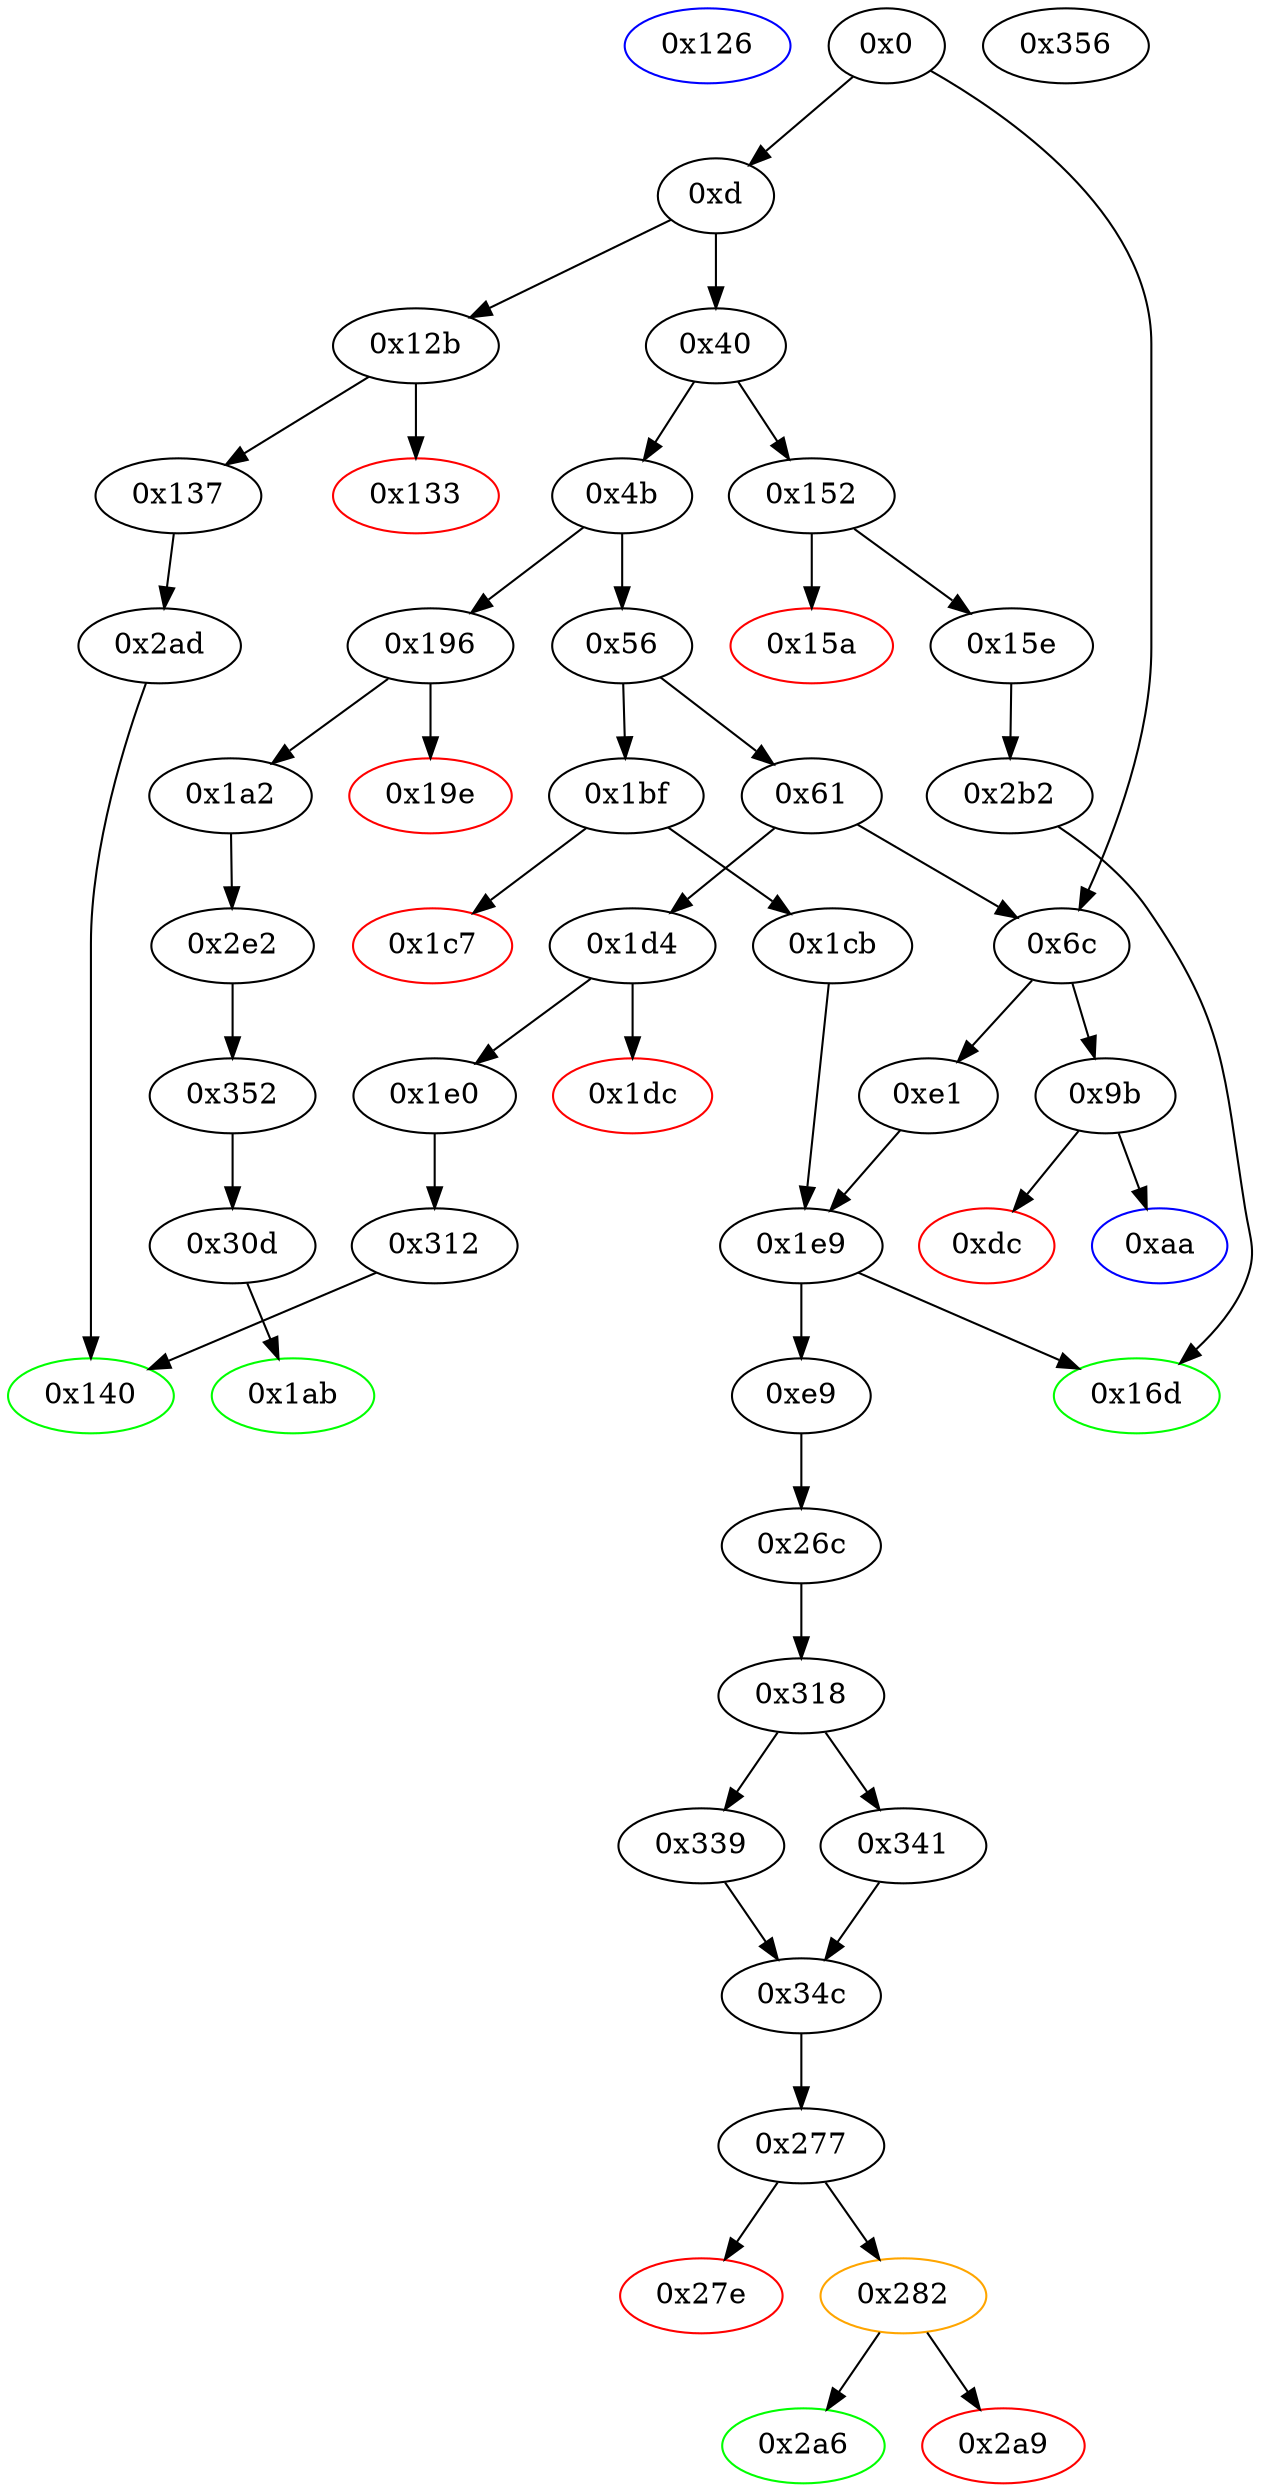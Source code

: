 strict digraph "" {
"0x126" [color=blue, fillcolor=white, id="0x126", style=filled, tooltip="Block 0x126\n[0x126:0x12a]\n---\nPredecessors: []\nSuccessors: []\n---\n0x126 JUMPDEST\n0x127 POP\n0x128 POP\n0x129 POP\n0x12a STOP\n---\n0x126: JUMPDEST \n0x12a: STOP \n---\nEntry stack: []\nStack pops: 3\nStack additions: []\nExit stack: []\n\nDef sites:\n"];
"0x61" [fillcolor=white, id="0x61", style=filled, tooltip="Block 0x61\n[0x61:0x6b]\n---\nPredecessors: [0x56]\nSuccessors: [0x6c, 0x1d4]\n---\n0x61 DUP1\n0x62 PUSH4 0x86070cfe\n0x67 EQ\n0x68 PUSH2 0x1d4\n0x6b JUMPI\n---\n0x62: V24 = 0x86070cfe\n0x67: V25 = EQ 0x86070cfe V11\n0x68: V26 = 0x1d4\n0x6b: JUMPI 0x1d4 V25\n---\nEntry stack: [V11]\nStack pops: 1\nStack additions: [S0]\nExit stack: [V11]\n\nDef sites:\nV11: {0xd.0x34}\n"];
"0x12b" [fillcolor=white, id="0x12b", style=filled, tooltip="Block 0x12b\n[0x12b:0x132]\n---\nPredecessors: [0xd]\nSuccessors: [0x133, 0x137]\n---\n0x12b JUMPDEST\n0x12c CALLVALUE\n0x12d DUP1\n0x12e ISZERO\n0x12f PUSH2 0x137\n0x132 JUMPI\n---\n0x12b: JUMPDEST \n0x12c: V72 = CALLVALUE\n0x12e: V73 = ISZERO V72\n0x12f: V74 = 0x137\n0x132: JUMPI 0x137 V73\n---\nEntry stack: [V11]\nStack pops: 0\nStack additions: [V72]\nExit stack: [V11, V72]\n\nDef sites:\nV11: {0xd.0x34}\n"];
"0x196" [fillcolor=white, id="0x196", style=filled, tooltip="Block 0x196\n[0x196:0x19d]\n---\nPredecessors: [0x4b]\nSuccessors: [0x19e, 0x1a2]\n---\n0x196 JUMPDEST\n0x197 CALLVALUE\n0x198 DUP1\n0x199 ISZERO\n0x19a PUSH2 0x1a2\n0x19d JUMPI\n---\n0x196: JUMPDEST \n0x197: V102 = CALLVALUE\n0x199: V103 = ISZERO V102\n0x19a: V104 = 0x1a2\n0x19d: JUMPI 0x1a2 V103\n---\nEntry stack: [V11]\nStack pops: 0\nStack additions: [V102]\nExit stack: [V11, V102]\n\nDef sites:\nV11: {0xd.0x34}\n"];
"0x318" [fillcolor=white, id="0x318", style=filled, tooltip="Block 0x318\n[0x318:0x338]\n---\nPredecessors: [0x26c]\nSuccessors: [0x339, 0x341]\n---\n0x318 JUMPDEST\n0x319 PUSH1 0x0\n0x31b DUP1\n0x31c PUSH20 0xffffffffffffffffffffffffffffffffffffffff\n0x331 DUP4\n0x332 AND\n0x333 ISZERO\n0x334 ISZERO\n0x335 PUSH2 0x341\n0x338 JUMPI\n---\n0x318: JUMPDEST \n0x319: V172 = 0x0\n0x31c: V173 = 0xffffffffffffffffffffffffffffffffffffffff\n0x332: V174 = AND V135 0xffffffffffffffffffffffffffffffffffffffff\n0x333: V175 = ISZERO V174\n0x334: V176 = ISZERO V175\n0x335: V177 = 0x341\n0x338: JUMPI 0x341 V176\n---\nEntry stack: [V11, 0x2710, 0x665fd576fbbe6f247aff98f5c94a561e3f71ec2d3c988d56f12d342396c50cea, V135, 0x126, V135, V66, 0x0, 0x277, V135]\nStack pops: 1\nStack additions: [S0, 0x0, 0x0]\nExit stack: [V11, 0x2710, 0x665fd576fbbe6f247aff98f5c94a561e3f71ec2d3c988d56f12d342396c50cea, V135, 0x126, V135, V66, 0x0, 0x277, V135, 0x0, 0x0]\n\nDef sites:\nV11: {0xd.0x34}\n0x2710: {0x6c.0x6d}\n0x665fd576fbbe6f247aff98f5c94a561e3f71ec2d3c988d56f12d342396c50cea: {0x6c.0x70}\nV135: {0x1e9.0x269}\n0x126: {0xe9.0xec}\nV135: {0x1e9.0x269}\nV66: {0xe9.0x103}\n0x0: {0x26c.0x26d}\n0x277: {0x26c.0x26f}\nV135: {0x1e9.0x269}\n"];
"0x1bf" [fillcolor=white, id="0x1bf", style=filled, tooltip="Block 0x1bf\n[0x1bf:0x1c6]\n---\nPredecessors: [0x56]\nSuccessors: [0x1c7, 0x1cb]\n---\n0x1bf JUMPDEST\n0x1c0 CALLVALUE\n0x1c1 DUP1\n0x1c2 ISZERO\n0x1c3 PUSH2 0x1cb\n0x1c6 JUMPI\n---\n0x1bf: JUMPDEST \n0x1c0: V116 = CALLVALUE\n0x1c2: V117 = ISZERO V116\n0x1c3: V118 = 0x1cb\n0x1c6: JUMPI 0x1cb V117\n---\nEntry stack: [V11]\nStack pops: 0\nStack additions: [V116]\nExit stack: [V11, V116]\n\nDef sites:\nV11: {0xd.0x34}\n"];
"0x15a" [color=red, fillcolor=white, id="0x15a", style=filled, tooltip="Block 0x15a\n[0x15a:0x15d]\n---\nPredecessors: [0x152]\nSuccessors: []\n---\n0x15a PUSH1 0x0\n0x15c DUP1\n0x15d REVERT\n---\n0x15a: V87 = 0x0\n0x15d: REVERT 0x0 0x0\n---\nEntry stack: [V11, V84]\nStack pops: 0\nStack additions: []\nExit stack: [V11, V84]\n\nDef sites:\nV11: {0xd.0x34}\nV84: {0x152.0x153}\n"];
"0x30d" [fillcolor=white, id="0x30d", style=filled, tooltip="Block 0x30d\n[0x30d:0x311]\n---\nPredecessors: [0x352]\nSuccessors: [0x1ab]\n---\n0x30d JUMPDEST\n0x30e SWAP1\n0x30f POP\n0x310 SWAP1\n0x311 JUMP\n---\n0x30d: JUMPDEST \n0x311: JUMP 0x1ab\n---\nEntry stack: [V11, 0x1ab, 0x0, V183]\nStack pops: 3\nStack additions: [S0]\nExit stack: [V11, V183]\n\nDef sites:\nV11: {0xd.0x34}\n0x1ab: {0x1a2.0x1a4}\n0x0: {0x2e2.0x2e3}\nV183: {0x352.0x353}\n"];
"0x312" [fillcolor=white, id="0x312", style=filled, tooltip="Block 0x312\n[0x312:0x317]\n---\nPredecessors: [0x1e0]\nSuccessors: [0x140]\n---\n0x312 JUMPDEST\n0x313 PUSH1 0x1\n0x315 SLOAD\n0x316 DUP2\n0x317 JUMP\n---\n0x312: JUMPDEST \n0x313: V170 = 0x1\n0x315: V171 = S[0x1]\n0x317: JUMP 0x140\n---\nEntry stack: [V11, 0x140]\nStack pops: 1\nStack additions: [S0, V171]\nExit stack: [V11, 0x140, V171]\n\nDef sites:\nV11: {0xd.0x34}\n0x140: {0x1e0.0x1e2}\n"];
"0x1d4" [fillcolor=white, id="0x1d4", style=filled, tooltip="Block 0x1d4\n[0x1d4:0x1db]\n---\nPredecessors: [0x61]\nSuccessors: [0x1dc, 0x1e0]\n---\n0x1d4 JUMPDEST\n0x1d5 CALLVALUE\n0x1d6 DUP1\n0x1d7 ISZERO\n0x1d8 PUSH2 0x1e0\n0x1db JUMPI\n---\n0x1d4: JUMPDEST \n0x1d5: V122 = CALLVALUE\n0x1d7: V123 = ISZERO V122\n0x1d8: V124 = 0x1e0\n0x1db: JUMPI 0x1e0 V123\n---\nEntry stack: [V11]\nStack pops: 0\nStack additions: [V122]\nExit stack: [V11, V122]\n\nDef sites:\nV11: {0xd.0x34}\n"];
"0x4b" [fillcolor=white, id="0x4b", style=filled, tooltip="Block 0x4b\n[0x4b:0x55]\n---\nPredecessors: [0x40]\nSuccessors: [0x56, 0x196]\n---\n0x4b DUP1\n0x4c PUSH4 0x48a0c8dd\n0x51 EQ\n0x52 PUSH2 0x196\n0x55 JUMPI\n---\n0x4c: V18 = 0x48a0c8dd\n0x51: V19 = EQ 0x48a0c8dd V11\n0x52: V20 = 0x196\n0x55: JUMPI 0x196 V19\n---\nEntry stack: [V11]\nStack pops: 1\nStack additions: [S0]\nExit stack: [V11]\n\nDef sites:\nV11: {0xd.0x34}\n"];
"0x133" [color=red, fillcolor=white, id="0x133", style=filled, tooltip="Block 0x133\n[0x133:0x136]\n---\nPredecessors: [0x12b]\nSuccessors: []\n---\n0x133 PUSH1 0x0\n0x135 DUP1\n0x136 REVERT\n---\n0x133: V75 = 0x0\n0x136: REVERT 0x0 0x0\n---\nEntry stack: [V11, V72]\nStack pops: 0\nStack additions: []\nExit stack: [V11, V72]\n\nDef sites:\nV11: {0xd.0x34}\nV72: {0x12b.0x12c}\n"];
"0xdc" [color=red, fillcolor=white, id="0xdc", style=filled, tooltip="Block 0xdc\n[0xdc:0xe0]\n---\nPredecessors: [0x9b]\nSuccessors: []\n---\n0xdc JUMPDEST\n0xdd PUSH1 0x0\n0xdf DUP1\n0xe0 REVERT\n---\n0xdc: JUMPDEST \n0xdd: V52 = 0x0\n0xe0: REVERT 0x0 0x0\n---\nEntry stack: [V11, 0x2710, 0x665fd576fbbe6f247aff98f5c94a561e3f71ec2d3c988d56f12d342396c50cea, 0x0]\nStack pops: 0\nStack additions: []\nExit stack: [V11, 0x2710, 0x665fd576fbbe6f247aff98f5c94a561e3f71ec2d3c988d56f12d342396c50cea, 0x0]\n\nDef sites:\nV11: {0xd.0x34}\n0x2710: {0x6c.0x6d}\n0x665fd576fbbe6f247aff98f5c94a561e3f71ec2d3c988d56f12d342396c50cea: {0x6c.0x70}\n0x0: {0x6c.0x91}\n"];
"0x2a6" [color=green, fillcolor=white, id="0x2a6", style=filled, tooltip="Block 0x2a6\n[0x2a6:0x2a8]\n---\nPredecessors: [0x282]\nSuccessors: []\n---\n0x2a6 DUP3\n0x2a7 DUP3\n0x2a8 RETURN\n---\n0x2a8: RETURN V153 V151\n---\nEntry stack: [V11, 0x2710, 0x665fd576fbbe6f247aff98f5c94a561e3f71ec2d3c988d56f12d342396c50cea, S8, 0x126, S6, V66, 0x2710, V150, V151, V153, V150]\nStack pops: 3\nStack additions: [S2, S1, S0]\nExit stack: [V11, 0x2710, 0x665fd576fbbe6f247aff98f5c94a561e3f71ec2d3c988d56f12d342396c50cea, S8, 0x126, S6, V66, 0x2710, V150, V151, V153, V150]\n\nDef sites:\nV11: {0xd.0x34}\n0x2710: {0x6c.0x6d}\n0x665fd576fbbe6f247aff98f5c94a561e3f71ec2d3c988d56f12d342396c50cea: {0x6c.0x70}\nS8: {0x1e9_0xe1.0x269, 0x1e9_0x1cb.0x269}\n0x126: {0xe9.0xec}\nS6: {0x1e9_0xe1.0x269, 0x1e9_0x1cb.0x269}\nV66: {0xe9.0x103}\n0x2710: {0x282.0x283}\nV150: {0x282.0x295}\nV151: {0x282.0x296}\nV153: {0x282.0x299}\nV150: {0x282.0x295}\n"];
"0x27e" [color=red, fillcolor=white, id="0x27e", style=filled, tooltip="Block 0x27e\n[0x27e:0x281]\n---\nPredecessors: [0x277]\nSuccessors: []\n---\n0x27e PUSH1 0x0\n0x280 DUP1\n0x281 REVERT\n---\n0x27e: V142 = 0x0\n0x281: REVERT 0x0 0x0\n---\nEntry stack: [V11, 0x2710, 0x665fd576fbbe6f247aff98f5c94a561e3f71ec2d3c988d56f12d342396c50cea, S4, 0x126, S2, V66, 0x0]\nStack pops: 0\nStack additions: []\nExit stack: [V11, 0x2710, 0x665fd576fbbe6f247aff98f5c94a561e3f71ec2d3c988d56f12d342396c50cea, S4, 0x126, S2, V66, 0x0]\n\nDef sites:\nV11: {0xd.0x34}\n0x2710: {0x6c.0x6d}\n0x665fd576fbbe6f247aff98f5c94a561e3f71ec2d3c988d56f12d342396c50cea: {0x6c.0x70}\nS4: {0x1e9_0xe1.0x269, 0x1e9_0x1cb.0x269}\n0x126: {0xe9.0xec}\nS2: {0x1e9_0xe1.0x269, 0x1e9_0x1cb.0x269}\nV66: {0xe9.0x103}\n0x0: {0x26c.0x26d}\n"];
"0x1cb" [fillcolor=white, id="0x1cb", style=filled, tooltip="Block 0x1cb\n[0x1cb:0x1d3]\n---\nPredecessors: [0x1bf]\nSuccessors: [0x1e9]\n---\n0x1cb JUMPDEST\n0x1cc POP\n0x1cd PUSH2 0x16d\n0x1d0 PUSH2 0x1e9\n0x1d3 JUMP\n---\n0x1cb: JUMPDEST \n0x1cd: V120 = 0x16d\n0x1d0: V121 = 0x1e9\n0x1d3: JUMP 0x1e9\n---\nEntry stack: [V11, V116]\nStack pops: 1\nStack additions: [0x16d]\nExit stack: [V11, 0x16d]\n\nDef sites:\nV11: {0xd.0x34}\nV116: {0x1bf.0x1c0}\n"];
"0x2e2" [fillcolor=white, id="0x2e2", style=filled, tooltip="Block 0x2e2\n[0x2e2:0x30c]\n---\nPredecessors: [0x1a2]\nSuccessors: [0x352]\n---\n0x2e2 JUMPDEST\n0x2e3 PUSH1 0x0\n0x2e5 PUSH2 0x30d\n0x2e8 PUSH32 0x665fd576fbbe6f247aff98f5c94a561e3f71ec2d3c988d56f12d342396c50cea\n0x309 PUSH2 0x352\n0x30c JUMP\n---\n0x2e2: JUMPDEST \n0x2e3: V166 = 0x0\n0x2e5: V167 = 0x30d\n0x2e8: V168 = 0x665fd576fbbe6f247aff98f5c94a561e3f71ec2d3c988d56f12d342396c50cea\n0x309: V169 = 0x352\n0x30c: JUMP 0x352\n---\nEntry stack: [V11, 0x1ab]\nStack pops: 0\nStack additions: [0x0, 0x30d, 0x665fd576fbbe6f247aff98f5c94a561e3f71ec2d3c988d56f12d342396c50cea]\nExit stack: [V11, 0x1ab, 0x0, 0x30d, 0x665fd576fbbe6f247aff98f5c94a561e3f71ec2d3c988d56f12d342396c50cea]\n\nDef sites:\nV11: {0xd.0x34}\n0x1ab: {0x1a2.0x1a4}\n"];
"0x2ad" [fillcolor=white, id="0x2ad", style=filled, tooltip="Block 0x2ad\n[0x2ad:0x2b1]\n---\nPredecessors: [0x137]\nSuccessors: [0x140]\n---\n0x2ad JUMPDEST\n0x2ae PUSH1 0x2\n0x2b0 SWAP1\n0x2b1 JUMP\n---\n0x2ad: JUMPDEST \n0x2ae: V157 = 0x2\n0x2b1: JUMP 0x140\n---\nEntry stack: [V11, 0x140]\nStack pops: 1\nStack additions: [0x2]\nExit stack: [V11, 0x2]\n\nDef sites:\nV11: {0xd.0x34}\n0x140: {0x137.0x139}\n"];
"0x152" [fillcolor=white, id="0x152", style=filled, tooltip="Block 0x152\n[0x152:0x159]\n---\nPredecessors: [0x40]\nSuccessors: [0x15a, 0x15e]\n---\n0x152 JUMPDEST\n0x153 CALLVALUE\n0x154 DUP1\n0x155 ISZERO\n0x156 PUSH2 0x15e\n0x159 JUMPI\n---\n0x152: JUMPDEST \n0x153: V84 = CALLVALUE\n0x155: V85 = ISZERO V84\n0x156: V86 = 0x15e\n0x159: JUMPI 0x15e V85\n---\nEntry stack: [V11]\nStack pops: 0\nStack additions: [V84]\nExit stack: [V11, V84]\n\nDef sites:\nV11: {0xd.0x34}\n"];
"0x282" [color=orange, fillcolor=white, id="0x282", style=filled, tooltip="Block 0x282\n[0x282:0x2a5]\n---\nPredecessors: [0x277]\nSuccessors: [0x2a6, 0x2a9]\n---\n0x282 JUMPDEST\n0x283 PUSH2 0x2710\n0x286 SWAP1\n0x287 POP\n0x288 PUSH1 0x0\n0x28a DUP1\n0x28b DUP4\n0x28c MLOAD\n0x28d PUSH1 0x20\n0x28f DUP6\n0x290 ADD\n0x291 DUP7\n0x292 DUP6\n0x293 GAS\n0x294 SUB\n0x295 DELEGATECALL\n0x296 RETURNDATASIZE\n0x297 PUSH1 0x40\n0x299 MLOAD\n0x29a DUP2\n0x29b PUSH1 0x0\n0x29d DUP3\n0x29e RETURNDATACOPY\n0x29f DUP3\n0x2a0 DUP1\n0x2a1 ISZERO\n0x2a2 PUSH2 0x2a9\n0x2a5 JUMPI\n---\n0x282: JUMPDEST \n0x283: V143 = 0x2710\n0x288: V144 = 0x0\n0x28c: V145 = M[V66]\n0x28d: V146 = 0x20\n0x290: V147 = ADD V66 0x20\n0x293: V148 = GAS\n0x294: V149 = SUB V148 0x2710\n0x295: V150 = DELEGATECALL V149 S2 V147 V145 0x0 0x0\n0x296: V151 = RETURNDATASIZE\n0x297: V152 = 0x40\n0x299: V153 = M[0x40]\n0x29b: V154 = 0x0\n0x29e: RETURNDATACOPY V153 0x0 V151\n0x2a1: V155 = ISZERO V150\n0x2a2: V156 = 0x2a9\n0x2a5: JUMPI 0x2a9 V155\n---\nEntry stack: [V11, 0x2710, 0x665fd576fbbe6f247aff98f5c94a561e3f71ec2d3c988d56f12d342396c50cea, S4, 0x126, S2, V66, 0x0]\nStack pops: 3\nStack additions: [S2, S1, 0x2710, V150, V151, V153, V150]\nExit stack: [V11, 0x2710, 0x665fd576fbbe6f247aff98f5c94a561e3f71ec2d3c988d56f12d342396c50cea, S4, 0x126, S2, V66, 0x2710, V150, V151, V153, V150]\n\nDef sites:\nV11: {0xd.0x34}\n0x2710: {0x6c.0x6d}\n0x665fd576fbbe6f247aff98f5c94a561e3f71ec2d3c988d56f12d342396c50cea: {0x6c.0x70}\nS4: {0x1e9_0xe1.0x269, 0x1e9_0x1cb.0x269}\n0x126: {0xe9.0xec}\nS2: {0x1e9_0xe1.0x269, 0x1e9_0x1cb.0x269}\nV66: {0xe9.0x103}\n0x0: {0x26c.0x26d}\n"];
"0x19e" [color=red, fillcolor=white, id="0x19e", style=filled, tooltip="Block 0x19e\n[0x19e:0x1a1]\n---\nPredecessors: [0x196]\nSuccessors: []\n---\n0x19e PUSH1 0x0\n0x1a0 DUP1\n0x1a1 REVERT\n---\n0x19e: V105 = 0x0\n0x1a1: REVERT 0x0 0x0\n---\nEntry stack: [V11, V102]\nStack pops: 0\nStack additions: []\nExit stack: [V11, V102]\n\nDef sites:\nV11: {0xd.0x34}\nV102: {0x196.0x197}\n"];
"0x352" [fillcolor=white, id="0x352", style=filled, tooltip="Block 0x352\n[0x352:0x355]\n---\nPredecessors: [0x2e2]\nSuccessors: [0x30d]\n---\n0x352 JUMPDEST\n0x353 SLOAD\n0x354 SWAP1\n0x355 JUMP\n---\n0x352: JUMPDEST \n0x353: V183 = S[0x665fd576fbbe6f247aff98f5c94a561e3f71ec2d3c988d56f12d342396c50cea]\n0x355: JUMP 0x30d\n---\nEntry stack: [V11, 0x1ab, 0x0, 0x30d, 0x665fd576fbbe6f247aff98f5c94a561e3f71ec2d3c988d56f12d342396c50cea]\nStack pops: 2\nStack additions: [V183]\nExit stack: [V11, 0x1ab, 0x0, V183]\n\nDef sites:\nV11: {0xd.0x34}\n0x1ab: {0x1a2.0x1a4}\n0x0: {0x2e2.0x2e3}\n0x30d: {0x2e2.0x2e5}\n0x665fd576fbbe6f247aff98f5c94a561e3f71ec2d3c988d56f12d342396c50cea: {0x2e2.0x2e8}\n"];
"0x1dc" [color=red, fillcolor=white, id="0x1dc", style=filled, tooltip="Block 0x1dc\n[0x1dc:0x1df]\n---\nPredecessors: [0x1d4]\nSuccessors: []\n---\n0x1dc PUSH1 0x0\n0x1de DUP1\n0x1df REVERT\n---\n0x1dc: V125 = 0x0\n0x1df: REVERT 0x0 0x0\n---\nEntry stack: [V11, V122]\nStack pops: 0\nStack additions: []\nExit stack: [V11, V122]\n\nDef sites:\nV11: {0xd.0x34}\nV122: {0x1d4.0x1d5}\n"];
"0x277" [fillcolor=white, id="0x277", style=filled, tooltip="Block 0x277\n[0x277:0x27d]\n---\nPredecessors: [0x34c]\nSuccessors: [0x27e, 0x282]\n---\n0x277 JUMPDEST\n0x278 ISZERO\n0x279 ISZERO\n0x27a PUSH2 0x282\n0x27d JUMPI\n---\n0x277: JUMPDEST \n0x278: V139 = ISZERO S0\n0x279: V140 = ISZERO V139\n0x27a: V141 = 0x282\n0x27d: JUMPI 0x282 V140\n---\nEntry stack: [V11, 0x2710, 0x665fd576fbbe6f247aff98f5c94a561e3f71ec2d3c988d56f12d342396c50cea, S5, 0x126, S3, V66, 0x0, S0]\nStack pops: 1\nStack additions: []\nExit stack: [V11, 0x2710, 0x665fd576fbbe6f247aff98f5c94a561e3f71ec2d3c988d56f12d342396c50cea, S5, 0x126, S3, V66, 0x0]\n\nDef sites:\nV11: {0xd.0x34}\n0x2710: {0x6c.0x6d}\n0x665fd576fbbe6f247aff98f5c94a561e3f71ec2d3c988d56f12d342396c50cea: {0x6c.0x70}\nS5: {0x1e9_0xe1.0x269, 0x1e9_0x1cb.0x269}\n0x126: {0xe9.0xec}\nS3: {0x1e9_0xe1.0x269, 0x1e9_0x1cb.0x269}\nV66: {0xe9.0x103}\n0x0: {0x26c.0x26d}\nS0: {0x339.0x339, 0x341.0x349}\n"];
"0x140" [color=green, fillcolor=white, id="0x140", style=filled, tooltip="Block 0x140\n[0x140:0x151]\n---\nPredecessors: [0x2ad, 0x312]\nSuccessors: []\n---\n0x140 JUMPDEST\n0x141 PUSH1 0x40\n0x143 DUP1\n0x144 MLOAD\n0x145 SWAP2\n0x146 DUP3\n0x147 MSTORE\n0x148 MLOAD\n0x149 SWAP1\n0x14a DUP2\n0x14b SWAP1\n0x14c SUB\n0x14d PUSH1 0x20\n0x14f ADD\n0x150 SWAP1\n0x151 RETURN\n---\n0x140: JUMPDEST \n0x141: V78 = 0x40\n0x144: V79 = M[0x40]\n0x147: M[V79] = S0\n0x148: V80 = M[0x40]\n0x14c: V81 = SUB V79 V80\n0x14d: V82 = 0x20\n0x14f: V83 = ADD 0x20 V81\n0x151: RETURN V80 V83\n---\nEntry stack: [V11, S1, S0]\nStack pops: 1\nStack additions: []\nExit stack: [V11, S1]\n\nDef sites:\nV11: {0xd.0x34}\nS1: {0x1e0.0x1e2, 0xd.0x34}\nS0: {0x312.0x315, 0x2ad.0x2ae}\n"];
"0x339" [fillcolor=white, id="0x339", style=filled, tooltip="Block 0x339\n[0x339:0x340]\n---\nPredecessors: [0x318]\nSuccessors: [0x34c]\n---\n0x339 PUSH1 0x0\n0x33b SWAP2\n0x33c POP\n0x33d PUSH2 0x34c\n0x340 JUMP\n---\n0x339: V178 = 0x0\n0x33d: V179 = 0x34c\n0x340: JUMP 0x34c\n---\nEntry stack: [V11, 0x2710, 0x665fd576fbbe6f247aff98f5c94a561e3f71ec2d3c988d56f12d342396c50cea, V135, 0x126, V135, V66, 0x0, 0x277, V135, 0x0, 0x0]\nStack pops: 2\nStack additions: [0x0, S0]\nExit stack: [V11, 0x2710, 0x665fd576fbbe6f247aff98f5c94a561e3f71ec2d3c988d56f12d342396c50cea, V135, 0x126, V135, V66, 0x0, 0x277, V135, 0x0, 0x0]\n\nDef sites:\nV11: {0xd.0x34}\n0x2710: {0x6c.0x6d}\n0x665fd576fbbe6f247aff98f5c94a561e3f71ec2d3c988d56f12d342396c50cea: {0x6c.0x70}\nV135: {0x1e9.0x269}\n0x126: {0xe9.0xec}\nV135: {0x1e9.0x269}\nV66: {0xe9.0x103}\n0x0: {0x26c.0x26d}\n0x277: {0x26c.0x26f}\nV135: {0x1e9.0x269}\n0x0: {0x318.0x319}\n0x0: {0x318.0x319}\n"];
"0x26c" [fillcolor=white, id="0x26c", style=filled, tooltip="Block 0x26c\n[0x26c:0x276]\n---\nPredecessors: [0xe9]\nSuccessors: [0x318]\n---\n0x26c JUMPDEST\n0x26d PUSH1 0x0\n0x26f PUSH2 0x277\n0x272 DUP4\n0x273 PUSH2 0x318\n0x276 JUMP\n---\n0x26c: JUMPDEST \n0x26d: V136 = 0x0\n0x26f: V137 = 0x277\n0x273: V138 = 0x318\n0x276: JUMP 0x318\n---\nEntry stack: [V11, 0x2710, 0x665fd576fbbe6f247aff98f5c94a561e3f71ec2d3c988d56f12d342396c50cea, V135, 0x126, V135, V66]\nStack pops: 2\nStack additions: [S1, S0, 0x0, 0x277, S1]\nExit stack: [V11, 0x2710, 0x665fd576fbbe6f247aff98f5c94a561e3f71ec2d3c988d56f12d342396c50cea, V135, 0x126, V135, V66, 0x0, 0x277, V135]\n\nDef sites:\nV11: {0xd.0x34}\n0x2710: {0x6c.0x6d}\n0x665fd576fbbe6f247aff98f5c94a561e3f71ec2d3c988d56f12d342396c50cea: {0x6c.0x70}\nV135: {0x1e9.0x269}\n0x126: {0xe9.0xec}\nV135: {0x1e9.0x269}\nV66: {0xe9.0x103}\n"];
"0xaa" [color=blue, fillcolor=white, id="0xaa", style=filled, tooltip="Block 0xaa\n[0xaa:0xdb]\n---\nPredecessors: [0x9b]\nSuccessors: []\n---\n0xaa PUSH1 0x40\n0xac MLOAD\n0xad CALLER\n0xae DUP2\n0xaf MSTORE\n0xb0 CALLVALUE\n0xb1 PUSH1 0x20\n0xb3 DUP3\n0xb4 ADD\n0xb5 MSTORE\n0xb6 PUSH32 0x15eeaa57c7bd188c1388020bcadc2c436ec60d647d36ef5b9eb3c742217ddee1\n0xd7 PUSH1 0x40\n0xd9 DUP3\n0xda LOG1\n0xdb STOP\n---\n0xaa: V44 = 0x40\n0xac: V45 = M[0x40]\n0xad: V46 = CALLER\n0xaf: M[V45] = V46\n0xb0: V47 = CALLVALUE\n0xb1: V48 = 0x20\n0xb4: V49 = ADD V45 0x20\n0xb5: M[V49] = V47\n0xb6: V50 = 0x15eeaa57c7bd188c1388020bcadc2c436ec60d647d36ef5b9eb3c742217ddee1\n0xd7: V51 = 0x40\n0xda: LOG V45 0x40 0x15eeaa57c7bd188c1388020bcadc2c436ec60d647d36ef5b9eb3c742217ddee1\n0xdb: STOP \n---\nEntry stack: [V11, 0x2710, 0x665fd576fbbe6f247aff98f5c94a561e3f71ec2d3c988d56f12d342396c50cea, 0x0]\nStack pops: 0\nStack additions: [V45]\nExit stack: [V11, 0x2710, 0x665fd576fbbe6f247aff98f5c94a561e3f71ec2d3c988d56f12d342396c50cea, 0x0, V45]\n\nDef sites:\nV11: {0xd.0x34}\n0x2710: {0x6c.0x6d}\n0x665fd576fbbe6f247aff98f5c94a561e3f71ec2d3c988d56f12d342396c50cea: {0x6c.0x70}\n0x0: {0x6c.0x91}\n"];
"0x356" [fillcolor=white, id="0x356", style=filled, tooltip="Block 0x356\n[0x356:0x387]\n---\nPredecessors: []\nSuccessors: []\n---\n0x356 STOP\n0x357 LOG1\n0x358 PUSH6 0x627a7a723058\n0x35f SHA3\n0x360 MISSING 0xd6\n0x361 MISSING 0xf8\n0x362 MISSING 0x5e\n0x363 MISSING 0xe1\n0x364 LOG2\n0x365 PUSH6 0xe6c4a971b32d\n0x36c MISSING 0xc0\n0x36d PUSH26 0x3f4866569241e70d625fcd8ea70d2c22e1f70029\n---\n0x356: STOP \n0x357: LOG S0 S1 S2\n0x358: V184 = 0x627a7a723058\n0x35f: V185 = SHA3 0x627a7a723058 S3\n0x360: MISSING 0xd6\n0x361: MISSING 0xf8\n0x362: MISSING 0x5e\n0x363: MISSING 0xe1\n0x364: LOG S0 S1 S2 S3\n0x365: V186 = 0xe6c4a971b32d\n0x36c: MISSING 0xc0\n0x36d: V187 = 0x3f4866569241e70d625fcd8ea70d2c22e1f70029\n---\nEntry stack: []\nStack pops: 0\nStack additions: [V185, 0xe6c4a971b32d, 0x3f4866569241e70d625fcd8ea70d2c22e1f70029]\nExit stack: []\n\nDef sites:\n"];
"0x1e9" [fillcolor=white, id="0x1e9", style=filled, tooltip="Block 0x1e9\n[0x1e9:0x26b]\n---\nPredecessors: [0xe1, 0x1cb]\nSuccessors: [0xe9, 0x16d]\n---\n0x1e9 JUMPDEST\n0x1ea PUSH32 0x3b4bf6bf3ad5000ecf0f989d5befde585c6860fea3e574a4fab4c49d1c177d9c\n0x20b PUSH1 0x0\n0x20d MSTORE\n0x20e PUSH32 0xc67454ed56db7ff90a4bb32fc9a8de1ab3174b221e5fecea22b7503a3111791f\n0x22f PUSH1 0x20\n0x231 MSTORE\n0x232 PUSH32 0x8e2ed18767e9c33b25344c240cdf92034fae56be99e2c07f3d9946d949ffede4\n0x253 SLOAD\n0x254 PUSH20 0xffffffffffffffffffffffffffffffffffffffff\n0x269 AND\n0x26a SWAP1\n0x26b JUMP\n---\n0x1e9: JUMPDEST \n0x1ea: V128 = 0x3b4bf6bf3ad5000ecf0f989d5befde585c6860fea3e574a4fab4c49d1c177d9c\n0x20b: V129 = 0x0\n0x20d: M[0x0] = 0x3b4bf6bf3ad5000ecf0f989d5befde585c6860fea3e574a4fab4c49d1c177d9c\n0x20e: V130 = 0xc67454ed56db7ff90a4bb32fc9a8de1ab3174b221e5fecea22b7503a3111791f\n0x22f: V131 = 0x20\n0x231: M[0x20] = 0xc67454ed56db7ff90a4bb32fc9a8de1ab3174b221e5fecea22b7503a3111791f\n0x232: V132 = 0x8e2ed18767e9c33b25344c240cdf92034fae56be99e2c07f3d9946d949ffede4\n0x253: V133 = S[0x8e2ed18767e9c33b25344c240cdf92034fae56be99e2c07f3d9946d949ffede4]\n0x254: V134 = 0xffffffffffffffffffffffffffffffffffffffff\n0x269: V135 = AND 0xffffffffffffffffffffffffffffffffffffffff V133\n0x26b: JUMP {0xe9, 0x16d}\n---\nEntry stack: [V11, 0x2710, 0x665fd576fbbe6f247aff98f5c94a561e3f71ec2d3c988d56f12d342396c50cea, S1, {0xe9, 0x16d}]\nStack pops: 1\nStack additions: [V135]\nExit stack: [V11, 0x2710, 0x665fd576fbbe6f247aff98f5c94a561e3f71ec2d3c988d56f12d342396c50cea, S1, V135]\n\nDef sites:\nV11: {0xd.0x34}\n0x2710: {0x6c.0x6d}\n0x665fd576fbbe6f247aff98f5c94a561e3f71ec2d3c988d56f12d342396c50cea: {0x6c.0x70}\nS1: {0xd.0x34, 0x6c.0x91}\n{0xe9, 0x16d}: {0xe1.0xe2, 0x1cb.0x1cd}\n"];
"0xd" [fillcolor=white, id="0xd", style=filled, tooltip="Block 0xd\n[0xd:0x3f]\n---\nPredecessors: [0x0]\nSuccessors: [0x40, 0x12b]\n---\n0xd PUSH4 0xffffffff\n0x12 PUSH29 0x100000000000000000000000000000000000000000000000000000000\n0x30 PUSH1 0x0\n0x32 CALLDATALOAD\n0x33 DIV\n0x34 AND\n0x35 PUSH4 0x4555d5c9\n0x3a DUP2\n0x3b EQ\n0x3c PUSH2 0x12b\n0x3f JUMPI\n---\n0xd: V6 = 0xffffffff\n0x12: V7 = 0x100000000000000000000000000000000000000000000000000000000\n0x30: V8 = 0x0\n0x32: V9 = CALLDATALOAD 0x0\n0x33: V10 = DIV V9 0x100000000000000000000000000000000000000000000000000000000\n0x34: V11 = AND V10 0xffffffff\n0x35: V12 = 0x4555d5c9\n0x3b: V13 = EQ V11 0x4555d5c9\n0x3c: V14 = 0x12b\n0x3f: JUMPI 0x12b V13\n---\nEntry stack: []\nStack pops: 0\nStack additions: [V11]\nExit stack: [V11]\n\nDef sites:\n"];
"0xe9" [fillcolor=white, id="0xe9", style=filled, tooltip="Block 0xe9\n[0xe9:0x125]\n---\nPredecessors: [0x1e9]\nSuccessors: [0x26c]\n---\n0xe9 JUMPDEST\n0xea SWAP1\n0xeb POP\n0xec PUSH2 0x126\n0xef DUP2\n0xf0 PUSH1 0x0\n0xf2 CALLDATASIZE\n0xf3 DUP1\n0xf4 DUP1\n0xf5 PUSH1 0x1f\n0xf7 ADD\n0xf8 PUSH1 0x20\n0xfa DUP1\n0xfb SWAP2\n0xfc DIV\n0xfd MUL\n0xfe PUSH1 0x20\n0x100 ADD\n0x101 PUSH1 0x40\n0x103 MLOAD\n0x104 SWAP1\n0x105 DUP2\n0x106 ADD\n0x107 PUSH1 0x40\n0x109 MSTORE\n0x10a DUP1\n0x10b SWAP4\n0x10c SWAP3\n0x10d SWAP2\n0x10e SWAP1\n0x10f DUP2\n0x110 DUP2\n0x111 MSTORE\n0x112 PUSH1 0x20\n0x114 ADD\n0x115 DUP4\n0x116 DUP4\n0x117 DUP1\n0x118 DUP3\n0x119 DUP5\n0x11a CALLDATACOPY\n0x11b POP\n0x11c PUSH2 0x26c\n0x11f SWAP5\n0x120 POP\n0x121 POP\n0x122 POP\n0x123 POP\n0x124 POP\n0x125 JUMP\n---\n0xe9: JUMPDEST \n0xec: V55 = 0x126\n0xf0: V56 = 0x0\n0xf2: V57 = CALLDATASIZE\n0xf5: V58 = 0x1f\n0xf7: V59 = ADD 0x1f V57\n0xf8: V60 = 0x20\n0xfc: V61 = DIV V59 0x20\n0xfd: V62 = MUL V61 0x20\n0xfe: V63 = 0x20\n0x100: V64 = ADD 0x20 V62\n0x101: V65 = 0x40\n0x103: V66 = M[0x40]\n0x106: V67 = ADD V66 V64\n0x107: V68 = 0x40\n0x109: M[0x40] = V67\n0x111: M[V66] = V57\n0x112: V69 = 0x20\n0x114: V70 = ADD 0x20 V66\n0x11a: CALLDATACOPY V70 0x0 V57\n0x11c: V71 = 0x26c\n0x125: JUMP 0x26c\n---\nEntry stack: [V11, 0x2710, 0x665fd576fbbe6f247aff98f5c94a561e3f71ec2d3c988d56f12d342396c50cea, S1, V135]\nStack pops: 2\nStack additions: [S0, 0x126, S0, V66]\nExit stack: [V11, 0x2710, 0x665fd576fbbe6f247aff98f5c94a561e3f71ec2d3c988d56f12d342396c50cea, V135, 0x126, V135, V66]\n\nDef sites:\nV11: {0xd.0x34}\n0x2710: {0x6c.0x6d}\n0x665fd576fbbe6f247aff98f5c94a561e3f71ec2d3c988d56f12d342396c50cea: {0x6c.0x70}\nS1: {0xd.0x34, 0x6c.0x91}\nV135: {0x1e9.0x269}\n"];
"0x137" [fillcolor=white, id="0x137", style=filled, tooltip="Block 0x137\n[0x137:0x13f]\n---\nPredecessors: [0x12b]\nSuccessors: [0x2ad]\n---\n0x137 JUMPDEST\n0x138 POP\n0x139 PUSH2 0x140\n0x13c PUSH2 0x2ad\n0x13f JUMP\n---\n0x137: JUMPDEST \n0x139: V76 = 0x140\n0x13c: V77 = 0x2ad\n0x13f: JUMP 0x2ad\n---\nEntry stack: [V11, V72]\nStack pops: 1\nStack additions: [0x140]\nExit stack: [V11, 0x140]\n\nDef sites:\nV11: {0xd.0x34}\nV72: {0x12b.0x12c}\n"];
"0x0" [fillcolor=white, id="0x0", style=filled, tooltip="Block 0x0\n[0x0:0xc]\n---\nPredecessors: []\nSuccessors: [0xd, 0x6c]\n---\n0x0 PUSH1 0x80\n0x2 PUSH1 0x40\n0x4 MSTORE\n0x5 PUSH1 0x4\n0x7 CALLDATASIZE\n0x8 LT\n0x9 PUSH2 0x6c\n0xc JUMPI\n---\n0x0: V0 = 0x80\n0x2: V1 = 0x40\n0x4: M[0x40] = 0x80\n0x5: V2 = 0x4\n0x7: V3 = CALLDATASIZE\n0x8: V4 = LT V3 0x4\n0x9: V5 = 0x6c\n0xc: JUMPI 0x6c V4\n---\nEntry stack: []\nStack pops: 0\nStack additions: []\nExit stack: []\n\nDef sites:\n"];
"0x1ab" [color=green, fillcolor=white, id="0x1ab", style=filled, tooltip="Block 0x1ab\n[0x1ab:0x1be]\n---\nPredecessors: [0x30d]\nSuccessors: []\n---\n0x1ab JUMPDEST\n0x1ac PUSH1 0x40\n0x1ae DUP1\n0x1af MLOAD\n0x1b0 SWAP2\n0x1b1 ISZERO\n0x1b2 ISZERO\n0x1b3 DUP3\n0x1b4 MSTORE\n0x1b5 MLOAD\n0x1b6 SWAP1\n0x1b7 DUP2\n0x1b8 SWAP1\n0x1b9 SUB\n0x1ba PUSH1 0x20\n0x1bc ADD\n0x1bd SWAP1\n0x1be RETURN\n---\n0x1ab: JUMPDEST \n0x1ac: V108 = 0x40\n0x1af: V109 = M[0x40]\n0x1b1: V110 = ISZERO V183\n0x1b2: V111 = ISZERO V110\n0x1b4: M[V109] = V111\n0x1b5: V112 = M[0x40]\n0x1b9: V113 = SUB V109 V112\n0x1ba: V114 = 0x20\n0x1bc: V115 = ADD 0x20 V113\n0x1be: RETURN V112 V115\n---\nEntry stack: [V11, V183]\nStack pops: 1\nStack additions: []\nExit stack: [V11]\n\nDef sites:\nV11: {0xd.0x34}\nV183: {0x352.0x353}\n"];
"0x9b" [fillcolor=white, id="0x9b", style=filled, tooltip="Block 0x9b\n[0x9b:0xa9]\n---\nPredecessors: [0x6c]\nSuccessors: [0xaa, 0xdc]\n---\n0x9b PUSH1 0x0\n0x9d CALLVALUE\n0x9e GT\n0x9f CALLDATASIZE\n0xa0 ISZERO\n0xa1 DUP4\n0xa2 SLOAD\n0xa3 AND\n0xa4 AND\n0xa5 ISZERO\n0xa6 PUSH2 0xdc\n0xa9 JUMPI\n---\n0x9b: V34 = 0x0\n0x9d: V35 = CALLVALUE\n0x9e: V36 = GT V35 0x0\n0x9f: V37 = CALLDATASIZE\n0xa0: V38 = ISZERO V37\n0xa2: V39 = S[0x665fd576fbbe6f247aff98f5c94a561e3f71ec2d3c988d56f12d342396c50cea]\n0xa3: V40 = AND V39 V38\n0xa4: V41 = AND V40 V36\n0xa5: V42 = ISZERO V41\n0xa6: V43 = 0xdc\n0xa9: JUMPI 0xdc V42\n---\nEntry stack: [V11, 0x2710, 0x665fd576fbbe6f247aff98f5c94a561e3f71ec2d3c988d56f12d342396c50cea, 0x0]\nStack pops: 2\nStack additions: [S1, S0]\nExit stack: [V11, 0x2710, 0x665fd576fbbe6f247aff98f5c94a561e3f71ec2d3c988d56f12d342396c50cea, 0x0]\n\nDef sites:\nV11: {0xd.0x34}\n0x2710: {0x6c.0x6d}\n0x665fd576fbbe6f247aff98f5c94a561e3f71ec2d3c988d56f12d342396c50cea: {0x6c.0x70}\n0x0: {0x6c.0x91}\n"];
"0x34c" [fillcolor=white, id="0x34c", style=filled, tooltip="Block 0x34c\n[0x34c:0x351]\n---\nPredecessors: [0x339, 0x341]\nSuccessors: [0x277]\n---\n0x34c JUMPDEST\n0x34d POP\n0x34e SWAP2\n0x34f SWAP1\n0x350 POP\n0x351 JUMP\n---\n0x34c: JUMPDEST \n0x351: JUMP 0x277\n---\nEntry stack: [V11, 0x2710, 0x665fd576fbbe6f247aff98f5c94a561e3f71ec2d3c988d56f12d342396c50cea, V135, 0x126, V135, V66, 0x0, 0x277, V135, S1, S0]\nStack pops: 4\nStack additions: [S1]\nExit stack: [V11, 0x2710, 0x665fd576fbbe6f247aff98f5c94a561e3f71ec2d3c988d56f12d342396c50cea, V135, 0x126, V135, V66, 0x0, S1]\n\nDef sites:\nV11: {0xd.0x34}\n0x2710: {0x6c.0x6d}\n0x665fd576fbbe6f247aff98f5c94a561e3f71ec2d3c988d56f12d342396c50cea: {0x6c.0x70}\nV135: {0x1e9.0x269}\n0x126: {0xe9.0xec}\nV135: {0x1e9.0x269}\nV66: {0xe9.0x103}\n0x0: {0x26c.0x26d}\n0x277: {0x26c.0x26f}\nV135: {0x1e9.0x269}\nS1: {0x339.0x339, 0x341.0x349}\nS0: {0x341.0x343, 0x318.0x319}\n"];
"0x15e" [fillcolor=white, id="0x15e", style=filled, tooltip="Block 0x15e\n[0x15e:0x16c]\n---\nPredecessors: [0x152]\nSuccessors: [0x2b2]\n---\n0x15e JUMPDEST\n0x15f POP\n0x160 PUSH2 0x16d\n0x163 PUSH1 0x4\n0x165 CALLDATALOAD\n0x166 PUSH1 0x24\n0x168 CALLDATALOAD\n0x169 PUSH2 0x2b2\n0x16c JUMP\n---\n0x15e: JUMPDEST \n0x160: V88 = 0x16d\n0x163: V89 = 0x4\n0x165: V90 = CALLDATALOAD 0x4\n0x166: V91 = 0x24\n0x168: V92 = CALLDATALOAD 0x24\n0x169: V93 = 0x2b2\n0x16c: JUMP 0x2b2\n---\nEntry stack: [V11, V84]\nStack pops: 1\nStack additions: [0x16d, V90, V92]\nExit stack: [V11, 0x16d, V90, V92]\n\nDef sites:\nV11: {0xd.0x34}\nV84: {0x152.0x153}\n"];
"0x2a9" [color=red, fillcolor=white, id="0x2a9", style=filled, tooltip="Block 0x2a9\n[0x2a9:0x2ac]\n---\nPredecessors: [0x282]\nSuccessors: []\n---\n0x2a9 JUMPDEST\n0x2aa DUP3\n0x2ab DUP3\n0x2ac REVERT\n---\n0x2a9: JUMPDEST \n0x2ac: REVERT V153 V151\n---\nEntry stack: [V11, 0x2710, 0x665fd576fbbe6f247aff98f5c94a561e3f71ec2d3c988d56f12d342396c50cea, S8, 0x126, S6, V66, 0x2710, V150, V151, V153, V150]\nStack pops: 3\nStack additions: [S2, S1, S0]\nExit stack: [V11, 0x2710, 0x665fd576fbbe6f247aff98f5c94a561e3f71ec2d3c988d56f12d342396c50cea, S8, 0x126, S6, V66, 0x2710, V150, V151, V153, V150]\n\nDef sites:\nV11: {0xd.0x34}\n0x2710: {0x6c.0x6d}\n0x665fd576fbbe6f247aff98f5c94a561e3f71ec2d3c988d56f12d342396c50cea: {0x6c.0x70}\nS8: {0x1e9_0xe1.0x269, 0x1e9_0x1cb.0x269}\n0x126: {0xe9.0xec}\nS6: {0x1e9_0xe1.0x269, 0x1e9_0x1cb.0x269}\nV66: {0xe9.0x103}\n0x2710: {0x282.0x283}\nV150: {0x282.0x295}\nV151: {0x282.0x296}\nV153: {0x282.0x299}\nV150: {0x282.0x295}\n"];
"0x1c7" [color=red, fillcolor=white, id="0x1c7", style=filled, tooltip="Block 0x1c7\n[0x1c7:0x1ca]\n---\nPredecessors: [0x1bf]\nSuccessors: []\n---\n0x1c7 PUSH1 0x0\n0x1c9 DUP1\n0x1ca REVERT\n---\n0x1c7: V119 = 0x0\n0x1ca: REVERT 0x0 0x0\n---\nEntry stack: [V11, V116]\nStack pops: 0\nStack additions: []\nExit stack: [V11, V116]\n\nDef sites:\nV11: {0xd.0x34}\nV116: {0x1bf.0x1c0}\n"];
"0x16d" [color=green, fillcolor=white, id="0x16d", style=filled, tooltip="Block 0x16d\n[0x16d:0x195]\n---\nPredecessors: [0x1e9, 0x2b2]\nSuccessors: []\n---\n0x16d JUMPDEST\n0x16e PUSH1 0x40\n0x170 DUP1\n0x171 MLOAD\n0x172 PUSH20 0xffffffffffffffffffffffffffffffffffffffff\n0x187 SWAP1\n0x188 SWAP3\n0x189 AND\n0x18a DUP3\n0x18b MSTORE\n0x18c MLOAD\n0x18d SWAP1\n0x18e DUP2\n0x18f SWAP1\n0x190 SUB\n0x191 PUSH1 0x20\n0x193 ADD\n0x194 SWAP1\n0x195 RETURN\n---\n0x16d: JUMPDEST \n0x16e: V94 = 0x40\n0x171: V95 = M[0x40]\n0x172: V96 = 0xffffffffffffffffffffffffffffffffffffffff\n0x189: V97 = AND S0 0xffffffffffffffffffffffffffffffffffffffff\n0x18b: M[V95] = V97\n0x18c: V98 = M[0x40]\n0x190: V99 = SUB V95 V98\n0x191: V100 = 0x20\n0x193: V101 = ADD 0x20 V99\n0x195: RETURN V98 V101\n---\nEntry stack: [V11, 0x2710, S2, S1, S0]\nStack pops: 1\nStack additions: []\nExit stack: [V11, 0x2710, S2, S1]\n\nDef sites:\nV11: {0xd.0x34}\n0x2710: {0x6c.0x6d}\nS2: {0xd.0x34, 0x6c.0x70}\nS1: {0xd.0x34, 0x6c.0x91, 0x15e.0x160}\nS0: {0x2b2.0x2df, 0x1e9.0x269}\n"];
"0x341" [fillcolor=white, id="0x341", style=filled, tooltip="Block 0x341\n[0x341:0x34b]\n---\nPredecessors: [0x318]\nSuccessors: [0x34c]\n---\n0x341 JUMPDEST\n0x342 DUP3\n0x343 EXTCODESIZE\n0x344 SWAP1\n0x345 POP\n0x346 PUSH1 0x0\n0x348 DUP2\n0x349 GT\n0x34a SWAP2\n0x34b POP\n---\n0x341: JUMPDEST \n0x343: V180 = EXTCODESIZE V135\n0x346: V181 = 0x0\n0x349: V182 = GT V180 0x0\n---\nEntry stack: [V11, 0x2710, 0x665fd576fbbe6f247aff98f5c94a561e3f71ec2d3c988d56f12d342396c50cea, V135, 0x126, V135, V66, 0x0, 0x277, V135, 0x0, 0x0]\nStack pops: 3\nStack additions: [S2, V182, V180]\nExit stack: [V11, 0x2710, 0x665fd576fbbe6f247aff98f5c94a561e3f71ec2d3c988d56f12d342396c50cea, V135, 0x126, V135, V66, 0x0, 0x277, V135, V182, V180]\n\nDef sites:\nV11: {0xd.0x34}\n0x2710: {0x6c.0x6d}\n0x665fd576fbbe6f247aff98f5c94a561e3f71ec2d3c988d56f12d342396c50cea: {0x6c.0x70}\nV135: {0x1e9.0x269}\n0x126: {0xe9.0xec}\nV135: {0x1e9.0x269}\nV66: {0xe9.0x103}\n0x0: {0x26c.0x26d}\n0x277: {0x26c.0x26f}\nV135: {0x1e9.0x269}\n0x0: {0x318.0x319}\n0x0: {0x318.0x319}\n"];
"0x1a2" [fillcolor=white, id="0x1a2", style=filled, tooltip="Block 0x1a2\n[0x1a2:0x1aa]\n---\nPredecessors: [0x196]\nSuccessors: [0x2e2]\n---\n0x1a2 JUMPDEST\n0x1a3 POP\n0x1a4 PUSH2 0x1ab\n0x1a7 PUSH2 0x2e2\n0x1aa JUMP\n---\n0x1a2: JUMPDEST \n0x1a4: V106 = 0x1ab\n0x1a7: V107 = 0x2e2\n0x1aa: JUMP 0x2e2\n---\nEntry stack: [V11, V102]\nStack pops: 1\nStack additions: [0x1ab]\nExit stack: [V11, 0x1ab]\n\nDef sites:\nV11: {0xd.0x34}\nV102: {0x196.0x197}\n"];
"0x1e0" [fillcolor=white, id="0x1e0", style=filled, tooltip="Block 0x1e0\n[0x1e0:0x1e8]\n---\nPredecessors: [0x1d4]\nSuccessors: [0x312]\n---\n0x1e0 JUMPDEST\n0x1e1 POP\n0x1e2 PUSH2 0x140\n0x1e5 PUSH2 0x312\n0x1e8 JUMP\n---\n0x1e0: JUMPDEST \n0x1e2: V126 = 0x140\n0x1e5: V127 = 0x312\n0x1e8: JUMP 0x312\n---\nEntry stack: [V11, V122]\nStack pops: 1\nStack additions: [0x140]\nExit stack: [V11, 0x140]\n\nDef sites:\nV11: {0xd.0x34}\nV122: {0x1d4.0x1d5}\n"];
"0xe1" [fillcolor=white, id="0xe1", style=filled, tooltip="Block 0xe1\n[0xe1:0xe8]\n---\nPredecessors: [0x6c]\nSuccessors: [0x1e9]\n---\n0xe1 JUMPDEST\n0xe2 PUSH2 0xe9\n0xe5 PUSH2 0x1e9\n0xe8 JUMP\n---\n0xe1: JUMPDEST \n0xe2: V53 = 0xe9\n0xe5: V54 = 0x1e9\n0xe8: JUMP 0x1e9\n---\nEntry stack: [V11, 0x2710, 0x665fd576fbbe6f247aff98f5c94a561e3f71ec2d3c988d56f12d342396c50cea, 0x0]\nStack pops: 0\nStack additions: [0xe9]\nExit stack: [V11, 0x2710, 0x665fd576fbbe6f247aff98f5c94a561e3f71ec2d3c988d56f12d342396c50cea, 0x0, 0xe9]\n\nDef sites:\nV11: {0xd.0x34}\n0x2710: {0x6c.0x6d}\n0x665fd576fbbe6f247aff98f5c94a561e3f71ec2d3c988d56f12d342396c50cea: {0x6c.0x70}\n0x0: {0x6c.0x91}\n"];
"0x2b2" [fillcolor=white, id="0x2b2", style=filled, tooltip="Block 0x2b2\n[0x2b2:0x2e1]\n---\nPredecessors: [0x15e]\nSuccessors: [0x16d]\n---\n0x2b2 JUMPDEST\n0x2b3 PUSH1 0x0\n0x2b5 PUSH1 0x20\n0x2b7 DUP2\n0x2b8 DUP2\n0x2b9 MSTORE\n0x2ba SWAP3\n0x2bb DUP2\n0x2bc MSTORE\n0x2bd PUSH1 0x40\n0x2bf DUP1\n0x2c0 DUP3\n0x2c1 SHA3\n0x2c2 SWAP1\n0x2c3 SWAP4\n0x2c4 MSTORE\n0x2c5 SWAP1\n0x2c6 DUP2\n0x2c7 MSTORE\n0x2c8 SHA3\n0x2c9 SLOAD\n0x2ca PUSH20 0xffffffffffffffffffffffffffffffffffffffff\n0x2df AND\n0x2e0 DUP2\n0x2e1 JUMP\n---\n0x2b2: JUMPDEST \n0x2b3: V158 = 0x0\n0x2b5: V159 = 0x20\n0x2b9: M[0x20] = 0x0\n0x2bc: M[0x0] = V90\n0x2bd: V160 = 0x40\n0x2c1: V161 = SHA3 0x0 0x40\n0x2c4: M[0x20] = V161\n0x2c7: M[0x0] = V92\n0x2c8: V162 = SHA3 0x0 0x40\n0x2c9: V163 = S[V162]\n0x2ca: V164 = 0xffffffffffffffffffffffffffffffffffffffff\n0x2df: V165 = AND 0xffffffffffffffffffffffffffffffffffffffff V163\n0x2e1: JUMP 0x16d\n---\nEntry stack: [V11, 0x16d, V90, V92]\nStack pops: 3\nStack additions: [S2, V165]\nExit stack: [V11, 0x16d, V165]\n\nDef sites:\nV11: {0xd.0x34}\n0x16d: {0x15e.0x160}\nV90: {0x15e.0x165}\nV92: {0x15e.0x168}\n"];
"0x56" [fillcolor=white, id="0x56", style=filled, tooltip="Block 0x56\n[0x56:0x60]\n---\nPredecessors: [0x4b]\nSuccessors: [0x61, 0x1bf]\n---\n0x56 DUP1\n0x57 PUSH4 0x5c60da1b\n0x5c EQ\n0x5d PUSH2 0x1bf\n0x60 JUMPI\n---\n0x57: V21 = 0x5c60da1b\n0x5c: V22 = EQ 0x5c60da1b V11\n0x5d: V23 = 0x1bf\n0x60: JUMPI 0x1bf V22\n---\nEntry stack: [V11]\nStack pops: 1\nStack additions: [S0]\nExit stack: [V11]\n\nDef sites:\nV11: {0xd.0x34}\n"];
"0x40" [fillcolor=white, id="0x40", style=filled, tooltip="Block 0x40\n[0x40:0x4a]\n---\nPredecessors: [0xd]\nSuccessors: [0x4b, 0x152]\n---\n0x40 DUP1\n0x41 PUSH4 0x4558850c\n0x46 EQ\n0x47 PUSH2 0x152\n0x4a JUMPI\n---\n0x41: V15 = 0x4558850c\n0x46: V16 = EQ 0x4558850c V11\n0x47: V17 = 0x152\n0x4a: JUMPI 0x152 V16\n---\nEntry stack: [V11]\nStack pops: 1\nStack additions: [S0]\nExit stack: [V11]\n\nDef sites:\nV11: {0xd.0x34}\n"];
"0x6c" [fillcolor=white, id="0x6c", style=filled, tooltip="Block 0x6c\n[0x6c:0x9a]\n---\nPredecessors: [0x0, 0x61]\nSuccessors: [0x9b, 0xe1]\n---\n0x6c JUMPDEST\n0x6d PUSH2 0x2710\n0x70 PUSH32 0x665fd576fbbe6f247aff98f5c94a561e3f71ec2d3c988d56f12d342396c50cea\n0x91 PUSH1 0x0\n0x93 DUP3\n0x94 GAS\n0x95 LT\n0x96 ISZERO\n0x97 PUSH2 0xe1\n0x9a JUMPI\n---\n0x6c: JUMPDEST \n0x6d: V27 = 0x2710\n0x70: V28 = 0x665fd576fbbe6f247aff98f5c94a561e3f71ec2d3c988d56f12d342396c50cea\n0x91: V29 = 0x0\n0x94: V30 = GAS\n0x95: V31 = LT V30 0x2710\n0x96: V32 = ISZERO V31\n0x97: V33 = 0xe1\n0x9a: JUMPI 0xe1 V32\n---\nEntry stack: [V11]\nStack pops: 0\nStack additions: [0x2710, 0x665fd576fbbe6f247aff98f5c94a561e3f71ec2d3c988d56f12d342396c50cea, 0x0]\nExit stack: [V11, 0x2710, 0x665fd576fbbe6f247aff98f5c94a561e3f71ec2d3c988d56f12d342396c50cea, 0x0]\n\nDef sites:\nV11: {0xd.0x34}\n"];
"0x61" -> "0x1d4";
"0x61" -> "0x6c";
"0x12b" -> "0x137";
"0x12b" -> "0x133";
"0x196" -> "0x19e";
"0x196" -> "0x1a2";
"0x318" -> "0x341";
"0x318" -> "0x339";
"0x1bf" -> "0x1cb";
"0x1bf" -> "0x1c7";
"0x30d" -> "0x1ab";
"0x312" -> "0x140";
"0x1d4" -> "0x1dc";
"0x1d4" -> "0x1e0";
"0x4b" -> "0x56";
"0x4b" -> "0x196";
"0x1cb" -> "0x1e9";
"0x2e2" -> "0x352";
"0x2ad" -> "0x140";
"0x152" -> "0x15a";
"0x152" -> "0x15e";
"0x282" -> "0x2a9";
"0x282" -> "0x2a6";
"0x352" -> "0x30d";
"0x277" -> "0x27e";
"0x277" -> "0x282";
"0x339" -> "0x34c";
"0x26c" -> "0x318";
"0x1e9" -> "0xe9";
"0x1e9" -> "0x16d";
"0xd" -> "0x12b";
"0xd" -> "0x40";
"0xe9" -> "0x26c";
"0x137" -> "0x2ad";
"0x0" -> "0xd";
"0x0" -> "0x6c";
"0x9b" -> "0xdc";
"0x9b" -> "0xaa";
"0x34c" -> "0x277";
"0x15e" -> "0x2b2";
"0x341" -> "0x34c";
"0x1a2" -> "0x2e2";
"0x1e0" -> "0x312";
"0xe1" -> "0x1e9";
"0x2b2" -> "0x16d";
"0x56" -> "0x1bf";
"0x56" -> "0x61";
"0x40" -> "0x152";
"0x40" -> "0x4b";
"0x6c" -> "0xe1";
"0x6c" -> "0x9b";
}
